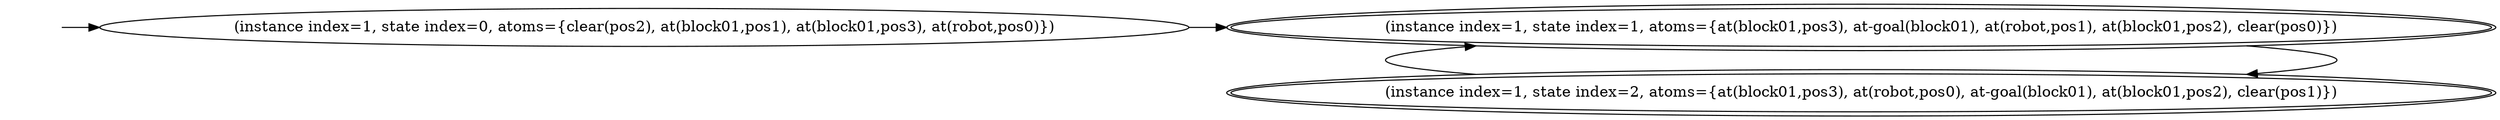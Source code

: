 digraph {
rankdir="LR"
s0[label="(instance index=1, state index=0, atoms={clear(pos2), at(block01,pos1), at(block01,pos3), at(robot,pos0)})"]
s1[peripheries=2,label="(instance index=1, state index=1, atoms={at(block01,pos3), at-goal(block01), at(robot,pos1), at(block01,pos2), clear(pos0)})"]
s2[peripheries=2,label="(instance index=1, state index=2, atoms={at(block01,pos3), at(robot,pos0), at-goal(block01), at(block01,pos2), clear(pos1)})"]
Dangling [ label = "", style = invis ]
{ rank = same; Dangling }
Dangling -> s0
{ rank = same; s0}
{ rank = same; s1,s2}
{
s0->s1
}
{
s1->s2
s2->s1
}
}
